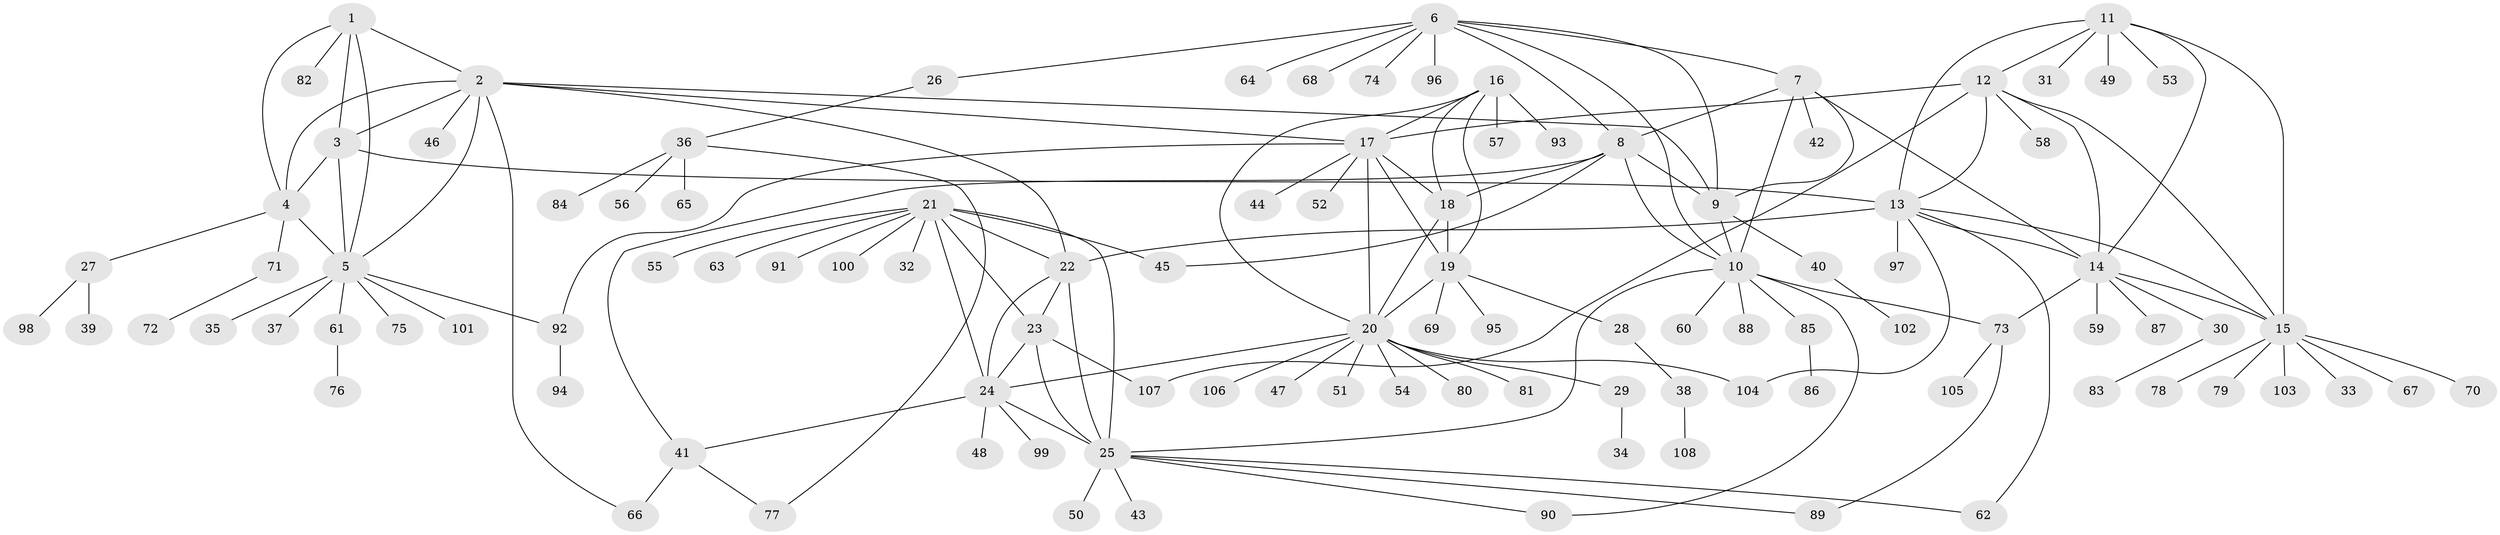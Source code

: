 // Generated by graph-tools (version 1.1) at 2025/11/02/27/25 16:11:35]
// undirected, 108 vertices, 154 edges
graph export_dot {
graph [start="1"]
  node [color=gray90,style=filled];
  1;
  2;
  3;
  4;
  5;
  6;
  7;
  8;
  9;
  10;
  11;
  12;
  13;
  14;
  15;
  16;
  17;
  18;
  19;
  20;
  21;
  22;
  23;
  24;
  25;
  26;
  27;
  28;
  29;
  30;
  31;
  32;
  33;
  34;
  35;
  36;
  37;
  38;
  39;
  40;
  41;
  42;
  43;
  44;
  45;
  46;
  47;
  48;
  49;
  50;
  51;
  52;
  53;
  54;
  55;
  56;
  57;
  58;
  59;
  60;
  61;
  62;
  63;
  64;
  65;
  66;
  67;
  68;
  69;
  70;
  71;
  72;
  73;
  74;
  75;
  76;
  77;
  78;
  79;
  80;
  81;
  82;
  83;
  84;
  85;
  86;
  87;
  88;
  89;
  90;
  91;
  92;
  93;
  94;
  95;
  96;
  97;
  98;
  99;
  100;
  101;
  102;
  103;
  104;
  105;
  106;
  107;
  108;
  1 -- 2;
  1 -- 3;
  1 -- 4;
  1 -- 5;
  1 -- 82;
  2 -- 3;
  2 -- 4;
  2 -- 5;
  2 -- 9;
  2 -- 17;
  2 -- 22;
  2 -- 46;
  2 -- 66;
  3 -- 4;
  3 -- 5;
  3 -- 13;
  4 -- 5;
  4 -- 27;
  4 -- 71;
  5 -- 35;
  5 -- 37;
  5 -- 61;
  5 -- 75;
  5 -- 92;
  5 -- 101;
  6 -- 7;
  6 -- 8;
  6 -- 9;
  6 -- 10;
  6 -- 26;
  6 -- 64;
  6 -- 68;
  6 -- 74;
  6 -- 96;
  7 -- 8;
  7 -- 9;
  7 -- 10;
  7 -- 14;
  7 -- 42;
  8 -- 9;
  8 -- 10;
  8 -- 18;
  8 -- 41;
  8 -- 45;
  9 -- 10;
  9 -- 40;
  10 -- 25;
  10 -- 60;
  10 -- 73;
  10 -- 85;
  10 -- 88;
  10 -- 90;
  11 -- 12;
  11 -- 13;
  11 -- 14;
  11 -- 15;
  11 -- 31;
  11 -- 49;
  11 -- 53;
  12 -- 13;
  12 -- 14;
  12 -- 15;
  12 -- 17;
  12 -- 58;
  12 -- 107;
  13 -- 14;
  13 -- 15;
  13 -- 22;
  13 -- 62;
  13 -- 97;
  13 -- 104;
  14 -- 15;
  14 -- 30;
  14 -- 59;
  14 -- 73;
  14 -- 87;
  15 -- 33;
  15 -- 67;
  15 -- 70;
  15 -- 78;
  15 -- 79;
  15 -- 103;
  16 -- 17;
  16 -- 18;
  16 -- 19;
  16 -- 20;
  16 -- 57;
  16 -- 93;
  17 -- 18;
  17 -- 19;
  17 -- 20;
  17 -- 44;
  17 -- 52;
  17 -- 92;
  18 -- 19;
  18 -- 20;
  19 -- 20;
  19 -- 28;
  19 -- 69;
  19 -- 95;
  20 -- 24;
  20 -- 29;
  20 -- 47;
  20 -- 51;
  20 -- 54;
  20 -- 80;
  20 -- 81;
  20 -- 104;
  20 -- 106;
  21 -- 22;
  21 -- 23;
  21 -- 24;
  21 -- 25;
  21 -- 32;
  21 -- 45;
  21 -- 55;
  21 -- 63;
  21 -- 91;
  21 -- 100;
  22 -- 23;
  22 -- 24;
  22 -- 25;
  23 -- 24;
  23 -- 25;
  23 -- 107;
  24 -- 25;
  24 -- 41;
  24 -- 48;
  24 -- 99;
  25 -- 43;
  25 -- 50;
  25 -- 62;
  25 -- 89;
  25 -- 90;
  26 -- 36;
  27 -- 39;
  27 -- 98;
  28 -- 38;
  29 -- 34;
  30 -- 83;
  36 -- 56;
  36 -- 65;
  36 -- 77;
  36 -- 84;
  38 -- 108;
  40 -- 102;
  41 -- 66;
  41 -- 77;
  61 -- 76;
  71 -- 72;
  73 -- 89;
  73 -- 105;
  85 -- 86;
  92 -- 94;
}
